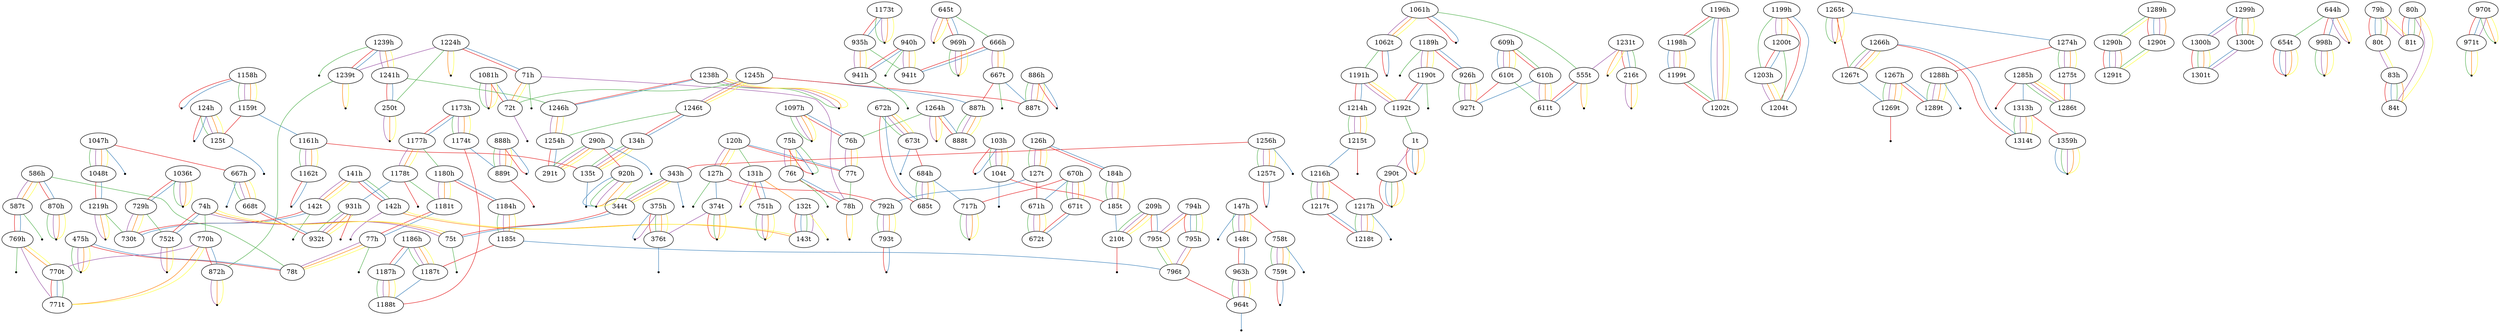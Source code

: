 graph {
edge [colorscheme=set19];
	"1036t"	--	"729h"	[color=1];
	"1036t"	--	"729h"	[color=2];
	"1036t"	--	"-1"	[len=0.75,color=3];
	"1036t"	--	"-1"	[len=0.75,color=4];
	"1036t"	--	"-1"	[len=0.75,color=5];
	"1036t"	--	"-1"	[len=0.75,color=6];
	"103h"	--	"104t"	[color=3];
	"103h"	--	"104t"	[color=4];
	"103h"	--	"104t"	[color=5];
	"103h"	--	"104t"	[color=6];
	"103h"	--	"-2"	[len=0.75,color=1];
	"103h"	--	"-2"	[len=0.75,color=2];
	"1047h"	--	"1048t"	[color=3];
	"1047h"	--	"1048t"	[color=4];
	"1047h"	--	"1048t"	[color=5];
	"1047h"	--	"1048t"	[color=6];
	"1047h"	--	"667h"	[color=1];
	"1047h"	--	"-3"	[len=0.75,color=2];
	"1048t"	--	"1219h"	[color=1];
	"1048t"	--	"1219h"	[color=2];
	"104t"	--	"185t"	[color=1];
	"104t"	--	"-4"	[len=0.75,color=2];
	"1061h"	--	"1062t"	[color=4];
	"1061h"	--	"1062t"	[color=5];
	"1061h"	--	"1062t"	[color=6];
	"1061h"	--	"555t"	[color=3];
	"1061h"	--	"-5"	[len=0.75,color=1];
	"1061h"	--	"-5"	[len=0.75,color=2];
	"1062t"	--	"1191h"	[color=3];
	"1062t"	--	"-6"	[len=0.75,color=1];
	"1062t"	--	"-6"	[len=0.75,color=2];
	"1081h"	--	"72t"	[color=1];
	"1081h"	--	"72t"	[color=2];
	"1081h"	--	"-7"	[len=0.75,color=3];
	"1081h"	--	"-7"	[len=0.75,color=4];
	"1081h"	--	"-7"	[len=0.75,color=5];
	"1081h"	--	"-7"	[len=0.75,color=6];
	"1097h"	--	"76h"	[color=1];
	"1097h"	--	"76h"	[color=2];
	"1097h"	--	"-8"	[len=0.75,color=3];
	"1097h"	--	"-8"	[len=0.75,color=4];
	"1097h"	--	"-8"	[len=0.75,color=5];
	"1097h"	--	"-8"	[len=0.75,color=6];
	"1158h"	--	"1159t"	[color=3];
	"1158h"	--	"1159t"	[color=4];
	"1158h"	--	"1159t"	[color=5];
	"1158h"	--	"1159t"	[color=6];
	"1158h"	--	"-9"	[len=0.75,color=1];
	"1158h"	--	"-9"	[len=0.75,color=2];
	"1159t"	--	"1161h"	[color=2];
	"1159t"	--	"125t"	[color=1];
	"1161h"	--	"1162t"	[color=3];
	"1161h"	--	"1162t"	[color=4];
	"1161h"	--	"1162t"	[color=5];
	"1161h"	--	"1162t"	[color=6];
	"1161h"	--	"135t"	[color=1];
	"1162t"	--	"-10"	[len=0.75,color=1];
	"1162t"	--	"-10"	[len=0.75,color=2];
	"1173h"	--	"1174t"	[color=3];
	"1173h"	--	"1174t"	[color=4];
	"1173h"	--	"1174t"	[color=5];
	"1173h"	--	"1174t"	[color=6];
	"1173h"	--	"1177h"	[color=1];
	"1173h"	--	"1177h"	[color=2];
	"1173t"	--	"935h"	[color=1];
	"1173t"	--	"935h"	[color=2];
	"1173t"	--	"-11"	[len=0.75,color=3];
	"1173t"	--	"-11"	[len=0.75,color=4];
	"1173t"	--	"-11"	[len=0.75,color=5];
	"1173t"	--	"-11"	[len=0.75,color=6];
	"1174t"	--	"1188t"	[color=1];
	"1174t"	--	"889t"	[color=2];
	"1177h"	--	"1178t"	[color=4];
	"1177h"	--	"1178t"	[color=5];
	"1177h"	--	"1178t"	[color=6];
	"1177h"	--	"1180h"	[color=3];
	"1178t"	--	"1181t"	[color=3];
	"1178t"	--	"931h"	[color=2];
	"1178t"	--	"-12"	[len=0.75,color=1];
	"1180h"	--	"1181t"	[color=4];
	"1180h"	--	"1181t"	[color=5];
	"1180h"	--	"1181t"	[color=6];
	"1180h"	--	"1184h"	[color=1];
	"1180h"	--	"1184h"	[color=2];
	"1181t"	--	"77h"	[color=1];
	"1181t"	--	"77h"	[color=2];
	"1184h"	--	"1185t"	[color=3];
	"1184h"	--	"1185t"	[color=4];
	"1184h"	--	"1185t"	[color=5];
	"1184h"	--	"1185t"	[color=6];
	"1185t"	--	"1187t"	[color=1];
	"1185t"	--	"796t"	[color=2];
	"1186h"	--	"1187h"	[color=1];
	"1186h"	--	"1187h"	[color=2];
	"1186h"	--	"1187t"	[color=3];
	"1186h"	--	"1187t"	[color=4];
	"1186h"	--	"1187t"	[color=5];
	"1186h"	--	"1187t"	[color=6];
	"1187h"	--	"1188t"	[color=3];
	"1187h"	--	"1188t"	[color=4];
	"1187h"	--	"1188t"	[color=5];
	"1187h"	--	"1188t"	[color=6];
	"1187t"	--	"1188t"	[color=2];
	"1189h"	--	"1190t"	[color=4];
	"1189h"	--	"1190t"	[color=5];
	"1189h"	--	"1190t"	[color=6];
	"1189h"	--	"926h"	[color=1];
	"1189h"	--	"926h"	[color=2];
	"1189h"	--	"-13"	[len=0.75,color=3];
	"1190t"	--	"1192t"	[color=1];
	"1190t"	--	"1192t"	[color=2];
	"1190t"	--	"-14"	[len=0.75,color=3];
	"1191h"	--	"1192t"	[color=4];
	"1191h"	--	"1192t"	[color=5];
	"1191h"	--	"1192t"	[color=6];
	"1191h"	--	"1214h"	[color=1];
	"1191h"	--	"1214h"	[color=2];
	"1192t"	--	"1t"	[color=3];
	"1196h"	--	"1198h"	[color=1];
	"1196h"	--	"1198h"	[color=3];
	"1196h"	--	"1202t"	[color=2];
	"1196h"	--	"1202t"	[color=4];
	"1196h"	--	"1202t"	[color=5];
	"1196h"	--	"1202t"	[color=6];
	"1198h"	--	"1199t"	[color=2];
	"1198h"	--	"1199t"	[color=4];
	"1198h"	--	"1199t"	[color=5];
	"1198h"	--	"1199t"	[color=6];
	"1199h"	--	"1200t"	[color=4];
	"1199h"	--	"1200t"	[color=5];
	"1199h"	--	"1200t"	[color=6];
	"1199h"	--	"1203h"	[color=3];
	"1199h"	--	"1204t"	[color=1];
	"1199h"	--	"1204t"	[color=2];
	"1199t"	--	"1202t"	[color=1];
	"1199t"	--	"1202t"	[color=3];
	"1200t"	--	"1203h"	[color=1];
	"1200t"	--	"1203h"	[color=2];
	"1200t"	--	"1204t"	[color=3];
	"1203h"	--	"1204t"	[color=4];
	"1203h"	--	"1204t"	[color=5];
	"1203h"	--	"1204t"	[color=6];
	"120h"	--	"127h"	[color=4];
	"120h"	--	"127h"	[color=5];
	"120h"	--	"127h"	[color=6];
	"120h"	--	"131h"	[color=3];
	"120h"	--	"77t"	[color=1];
	"120h"	--	"77t"	[color=2];
	"1214h"	--	"1215t"	[color=3];
	"1214h"	--	"1215t"	[color=4];
	"1214h"	--	"1215t"	[color=5];
	"1214h"	--	"1215t"	[color=6];
	"1215t"	--	"1216h"	[color=2];
	"1215t"	--	"-15"	[len=0.75,color=1];
	"1216h"	--	"1217h"	[color=1];
	"1216h"	--	"1217t"	[color=3];
	"1216h"	--	"1217t"	[color=4];
	"1216h"	--	"1217t"	[color=5];
	"1216h"	--	"1217t"	[color=6];
	"1217h"	--	"1218t"	[color=3];
	"1217h"	--	"1218t"	[color=4];
	"1217h"	--	"1218t"	[color=5];
	"1217h"	--	"1218t"	[color=6];
	"1217h"	--	"-16"	[len=0.75,color=2];
	"1217t"	--	"1218t"	[color=1];
	"1217t"	--	"1218t"	[color=2];
	"1219h"	--	"730t"	[color=3];
	"1219h"	--	"-17"	[len=0.75,color=4];
	"1219h"	--	"-17"	[len=0.75,color=5];
	"1219h"	--	"-17"	[len=0.75,color=6];
	"1224h"	--	"1239t"	[color=4];
	"1224h"	--	"250t"	[color=3];
	"1224h"	--	"71h"	[color=1];
	"1224h"	--	"71h"	[color=2];
	"1224h"	--	"-18"	[len=0.75,color=5];
	"1224h"	--	"-18"	[len=0.75,color=6];
	"1231t"	--	"216t"	[color=1];
	"1231t"	--	"216t"	[color=2];
	"1231t"	--	"216t"	[color=3];
	"1231t"	--	"555t"	[color=4];
	"1231t"	--	"-19"	[len=0.75,color=5];
	"1231t"	--	"-19"	[len=0.75,color=6];
	"1238h"	--	"1246h"	[color=1];
	"1238h"	--	"1246h"	[color=2];
	"1238h"	--	"-20"	[len=0.75,color=3];
	"1238h"	--	"-20"	[len=0.75,color=4];
	"1238h"	--	"-20"	[len=0.75,color=5];
	"1238h"	--	"-20"	[len=0.75,color=6];
	"1239h"	--	"1239t"	[color=1];
	"1239h"	--	"1239t"	[color=2];
	"1239h"	--	"1241h"	[color=4];
	"1239h"	--	"1241h"	[color=5];
	"1239h"	--	"1241h"	[color=6];
	"1239h"	--	"-21"	[len=0.75,color=3];
	"1239t"	--	"872h"	[color=3];
	"1239t"	--	"-22"	[len=0.75,color=5];
	"1239t"	--	"-22"	[len=0.75,color=6];
	"1241h"	--	"1246h"	[color=3];
	"1241h"	--	"250t"	[color=1];
	"1241h"	--	"250t"	[color=2];
	"1245h"	--	"1246t"	[color=4];
	"1245h"	--	"1246t"	[color=5];
	"1245h"	--	"1246t"	[color=6];
	"1245h"	--	"72t"	[color=3];
	"1245h"	--	"887h"	[color=2];
	"1245h"	--	"887t"	[color=1];
	"1246h"	--	"1254h"	[color=4];
	"1246h"	--	"1254h"	[color=5];
	"1246h"	--	"1254h"	[color=6];
	"1246t"	--	"1254h"	[color=3];
	"1246t"	--	"134h"	[color=1];
	"1246t"	--	"134h"	[color=2];
	"124h"	--	"125t"	[color=3];
	"124h"	--	"125t"	[color=4];
	"124h"	--	"125t"	[color=5];
	"124h"	--	"125t"	[color=6];
	"124h"	--	"-23"	[len=0.75,color=1];
	"124h"	--	"-23"	[len=0.75,color=2];
	"1254h"	--	"291t"	[color=1];
	"1254h"	--	"291t"	[color=2];
	"1256h"	--	"1257t"	[color=3];
	"1256h"	--	"1257t"	[color=4];
	"1256h"	--	"1257t"	[color=5];
	"1256h"	--	"1257t"	[color=6];
	"1256h"	--	"343h"	[color=1];
	"1256h"	--	"-24"	[len=0.75,color=2];
	"1257t"	--	"-25"	[len=0.75,color=1];
	"1257t"	--	"-25"	[len=0.75,color=2];
	"125t"	--	"-26"	[len=0.75,color=2];
	"1264h"	--	"76h"	[color=3];
	"1264h"	--	"888t"	[color=1];
	"1264h"	--	"888t"	[color=2];
	"1264h"	--	"-27"	[len=0.75,color=4];
	"1264h"	--	"-27"	[len=0.75,color=5];
	"1264h"	--	"-27"	[len=0.75,color=6];
	"1265t"	--	"1267t"	[color=1];
	"1265t"	--	"1274h"	[color=2];
	"1265t"	--	"-28"	[len=0.75,color=3];
	"1265t"	--	"-28"	[len=0.75,color=4];
	"1265t"	--	"-28"	[len=0.75,color=5];
	"1265t"	--	"-28"	[len=0.75,color=6];
	"1266h"	--	"1267t"	[color=3];
	"1266h"	--	"1267t"	[color=4];
	"1266h"	--	"1267t"	[color=5];
	"1266h"	--	"1267t"	[color=6];
	"1266h"	--	"1314t"	[color=1];
	"1266h"	--	"1314t"	[color=2];
	"1267h"	--	"1269t"	[color=3];
	"1267h"	--	"1269t"	[color=4];
	"1267h"	--	"1269t"	[color=5];
	"1267h"	--	"1269t"	[color=6];
	"1267h"	--	"1289t"	[color=1];
	"1267h"	--	"1289t"	[color=2];
	"1267t"	--	"1269t"	[color=2];
	"1269t"	--	"-29"	[len=0.75,color=1];
	"126h"	--	"127t"	[color=3];
	"126h"	--	"127t"	[color=4];
	"126h"	--	"127t"	[color=5];
	"126h"	--	"127t"	[color=6];
	"126h"	--	"184h"	[color=1];
	"126h"	--	"184h"	[color=2];
	"1274h"	--	"1275t"	[color=3];
	"1274h"	--	"1275t"	[color=4];
	"1274h"	--	"1275t"	[color=5];
	"1274h"	--	"1275t"	[color=6];
	"1274h"	--	"1288h"	[color=1];
	"1275t"	--	"1286t"	[color=1];
	"1275t"	--	"1286t"	[color=2];
	"127h"	--	"374t"	[color=2];
	"127h"	--	"792h"	[color=1];
	"127h"	--	"-30"	[len=0.75,color=3];
	"127t"	--	"671h"	[color=1];
	"127t"	--	"792h"	[color=2];
	"1285h"	--	"1286t"	[color=3];
	"1285h"	--	"1286t"	[color=4];
	"1285h"	--	"1286t"	[color=5];
	"1285h"	--	"1286t"	[color=6];
	"1285h"	--	"1313h"	[color=2];
	"1285h"	--	"-31"	[len=0.75,color=1];
	"1288h"	--	"1289t"	[color=3];
	"1288h"	--	"1289t"	[color=4];
	"1288h"	--	"1289t"	[color=5];
	"1288h"	--	"1289t"	[color=6];
	"1288h"	--	"-32"	[len=0.75,color=2];
	"1289h"	--	"1290h"	[color=3];
	"1289h"	--	"1290h"	[color=6];
	"1289h"	--	"1290t"	[color=1];
	"1289h"	--	"1290t"	[color=2];
	"1289h"	--	"1290t"	[color=4];
	"1289h"	--	"1290t"	[color=5];
	"1290h"	--	"1291t"	[color=1];
	"1290h"	--	"1291t"	[color=2];
	"1290h"	--	"1291t"	[color=4];
	"1290h"	--	"1291t"	[color=5];
	"1290t"	--	"1291t"	[color=3];
	"1290t"	--	"1291t"	[color=6];
	"1299h"	--	"1300h"	[color=2];
	"1299h"	--	"1300h"	[color=4];
	"1299h"	--	"1300t"	[color=1];
	"1299h"	--	"1300t"	[color=3];
	"1299h"	--	"1300t"	[color=5];
	"1299h"	--	"1300t"	[color=6];
	"1300h"	--	"1301t"	[color=1];
	"1300h"	--	"1301t"	[color=3];
	"1300h"	--	"1301t"	[color=5];
	"1300h"	--	"1301t"	[color=6];
	"1300t"	--	"1301t"	[color=2];
	"1300t"	--	"1301t"	[color=4];
	"1313h"	--	"1314t"	[color=3];
	"1313h"	--	"1314t"	[color=4];
	"1313h"	--	"1314t"	[color=5];
	"1313h"	--	"1314t"	[color=6];
	"1313h"	--	"1359h"	[color=1];
	"131h"	--	"132t"	[color=5];
	"131h"	--	"751h"	[color=1];
	"131h"	--	"751h"	[color=2];
	"131h"	--	"-33"	[len=0.75,color=4];
	"131h"	--	"-33"	[len=0.75,color=6];
	"132t"	--	"143t"	[color=1];
	"132t"	--	"143t"	[color=2];
	"132t"	--	"143t"	[color=3];
	"132t"	--	"143t"	[color=4];
	"132t"	--	"-34"	[len=0.75,color=6];
	"134h"	--	"135t"	[color=3];
	"134h"	--	"135t"	[color=4];
	"134h"	--	"135t"	[color=5];
	"134h"	--	"135t"	[color=6];
	"1359h"	--	"-35"	[len=0.75,color=2];
	"1359h"	--	"-35"	[len=0.75,color=3];
	"1359h"	--	"-35"	[len=0.75,color=4];
	"1359h"	--	"-35"	[len=0.75,color=5];
	"1359h"	--	"-35"	[len=0.75,color=6];
	"135t"	--	"-36"	[len=0.75,color=2];
	"141h"	--	"142h"	[color=1];
	"141h"	--	"142h"	[color=2];
	"141h"	--	"142h"	[color=3];
	"141h"	--	"142t"	[color=4];
	"141h"	--	"142t"	[color=5];
	"141h"	--	"142t"	[color=6];
	"142h"	--	"143t"	[color=5];
	"142h"	--	"143t"	[color=6];
	"142h"	--	"-37"	[len=0.75,color=4];
	"142t"	--	"730t"	[color=1];
	"142t"	--	"730t"	[color=2];
	"142t"	--	"-38"	[len=0.75,color=3];
	"147h"	--	"148t"	[color=3];
	"147h"	--	"148t"	[color=4];
	"147h"	--	"148t"	[color=5];
	"147h"	--	"148t"	[color=6];
	"147h"	--	"758t"	[color=1];
	"147h"	--	"-39"	[len=0.75,color=2];
	"148t"	--	"963h"	[color=1];
	"148t"	--	"963h"	[color=2];
	"184h"	--	"185t"	[color=3];
	"184h"	--	"185t"	[color=4];
	"184h"	--	"185t"	[color=5];
	"184h"	--	"185t"	[color=6];
	"185t"	--	"210t"	[color=2];
	"1t"	--	"290t"	[color=4];
	"1t"	--	"-40"	[len=0.75,color=1];
	"1t"	--	"-40"	[len=0.75,color=2];
	"1t"	--	"-40"	[len=0.75,color=5];
	"1t"	--	"-40"	[len=0.75,color=6];
	"209h"	--	"210t"	[color=3];
	"209h"	--	"210t"	[color=4];
	"209h"	--	"210t"	[color=5];
	"209h"	--	"210t"	[color=6];
	"209h"	--	"795t"	[color=1];
	"209h"	--	"795t"	[color=2];
	"210t"	--	"-41"	[len=0.75,color=1];
	"216t"	--	"-42"	[len=0.75,color=4];
	"216t"	--	"-42"	[len=0.75,color=5];
	"216t"	--	"-42"	[len=0.75,color=6];
	"250t"	--	"-43"	[len=0.75,color=4];
	"250t"	--	"-43"	[len=0.75,color=5];
	"250t"	--	"-43"	[len=0.75,color=6];
	"290h"	--	"291t"	[color=3];
	"290h"	--	"291t"	[color=4];
	"290h"	--	"291t"	[color=5];
	"290h"	--	"291t"	[color=6];
	"290h"	--	"920h"	[color=1];
	"290h"	--	"-44"	[len=0.75,color=2];
	"290t"	--	"-45"	[len=0.75,color=1];
	"290t"	--	"-45"	[len=0.75,color=2];
	"290t"	--	"-45"	[len=0.75,color=3];
	"290t"	--	"-45"	[len=0.75,color=5];
	"290t"	--	"-45"	[len=0.75,color=6];
	"343h"	--	"344t"	[color=3];
	"343h"	--	"344t"	[color=4];
	"343h"	--	"344t"	[color=5];
	"343h"	--	"344t"	[color=6];
	"343h"	--	"-46"	[len=0.75,color=2];
	"344t"	--	"75t"	[color=1];
	"344t"	--	"75t"	[color=2];
	"374t"	--	"376t"	[color=4];
	"374t"	--	"-47"	[len=0.75,color=1];
	"374t"	--	"-47"	[len=0.75,color=3];
	"374t"	--	"-47"	[len=0.75,color=5];
	"374t"	--	"-47"	[len=0.75,color=6];
	"375h"	--	"376t"	[color=1];
	"375h"	--	"376t"	[color=3];
	"375h"	--	"376t"	[color=5];
	"375h"	--	"376t"	[color=6];
	"375h"	--	"-48"	[len=0.75,color=2];
	"375h"	--	"-48"	[len=0.75,color=4];
	"376t"	--	"-49"	[len=0.75,color=2];
	"475h"	--	"78t"	[color=1];
	"475h"	--	"78t"	[color=2];
	"475h"	--	"-50"	[len=0.75,color=3];
	"475h"	--	"-50"	[len=0.75,color=4];
	"475h"	--	"-50"	[len=0.75,color=5];
	"475h"	--	"-50"	[len=0.75,color=6];
	"555t"	--	"611t"	[color=1];
	"555t"	--	"611t"	[color=2];
	"555t"	--	"-51"	[len=0.75,color=5];
	"555t"	--	"-51"	[len=0.75,color=6];
	"586h"	--	"587t"	[color=4];
	"586h"	--	"587t"	[color=5];
	"586h"	--	"587t"	[color=6];
	"586h"	--	"78t"	[color=3];
	"586h"	--	"870h"	[color=1];
	"586h"	--	"870h"	[color=2];
	"587t"	--	"769h"	[color=1];
	"587t"	--	"769h"	[color=2];
	"587t"	--	"-52"	[len=0.75,color=3];
	"609h"	--	"610h"	[color=1];
	"609h"	--	"610h"	[color=3];
	"609h"	--	"610t"	[color=2];
	"609h"	--	"610t"	[color=4];
	"609h"	--	"610t"	[color=5];
	"609h"	--	"610t"	[color=6];
	"610h"	--	"611t"	[color=4];
	"610h"	--	"611t"	[color=5];
	"610h"	--	"611t"	[color=6];
	"610h"	--	"927t"	[color=2];
	"610t"	--	"611t"	[color=3];
	"610t"	--	"927t"	[color=1];
	"644h"	--	"654t"	[color=3];
	"644h"	--	"998h"	[color=1];
	"644h"	--	"998h"	[color=2];
	"644h"	--	"-53"	[len=0.75,color=4];
	"644h"	--	"-53"	[len=0.75,color=5];
	"644h"	--	"-53"	[len=0.75,color=6];
	"645t"	--	"666h"	[color=3];
	"645t"	--	"969h"	[color=1];
	"645t"	--	"969h"	[color=2];
	"645t"	--	"-54"	[len=0.75,color=4];
	"645t"	--	"-54"	[len=0.75,color=5];
	"645t"	--	"-54"	[len=0.75,color=6];
	"654t"	--	"-55"	[len=0.75,color=1];
	"654t"	--	"-55"	[len=0.75,color=2];
	"654t"	--	"-55"	[len=0.75,color=4];
	"654t"	--	"-55"	[len=0.75,color=5];
	"654t"	--	"-55"	[len=0.75,color=6];
	"666h"	--	"667t"	[color=4];
	"666h"	--	"667t"	[color=5];
	"666h"	--	"667t"	[color=6];
	"666h"	--	"941t"	[color=1];
	"666h"	--	"941t"	[color=2];
	"667h"	--	"668t"	[color=3];
	"667h"	--	"668t"	[color=4];
	"667h"	--	"668t"	[color=5];
	"667h"	--	"668t"	[color=6];
	"667h"	--	"-56"	[len=0.75,color=2];
	"667t"	--	"887h"	[color=1];
	"667t"	--	"887t"	[color=2];
	"667t"	--	"-57"	[len=0.75,color=3];
	"668t"	--	"932t"	[color=1];
	"668t"	--	"932t"	[color=2];
	"670h"	--	"671h"	[color=2];
	"670h"	--	"671t"	[color=3];
	"670h"	--	"671t"	[color=4];
	"670h"	--	"671t"	[color=5];
	"670h"	--	"671t"	[color=6];
	"670h"	--	"717h"	[color=1];
	"671h"	--	"672t"	[color=3];
	"671h"	--	"672t"	[color=4];
	"671h"	--	"672t"	[color=5];
	"671h"	--	"672t"	[color=6];
	"671t"	--	"672t"	[color=1];
	"671t"	--	"672t"	[color=2];
	"672h"	--	"673t"	[color=3];
	"672h"	--	"673t"	[color=4];
	"672h"	--	"673t"	[color=5];
	"672h"	--	"673t"	[color=6];
	"672h"	--	"685t"	[color=1];
	"672h"	--	"685t"	[color=2];
	"673t"	--	"684h"	[color=1];
	"673t"	--	"-58"	[len=0.75,color=2];
	"684h"	--	"685t"	[color=3];
	"684h"	--	"685t"	[color=4];
	"684h"	--	"685t"	[color=5];
	"684h"	--	"685t"	[color=6];
	"684h"	--	"717h"	[color=2];
	"717h"	--	"-59"	[len=0.75,color=3];
	"717h"	--	"-59"	[len=0.75,color=4];
	"717h"	--	"-59"	[len=0.75,color=5];
	"717h"	--	"-59"	[len=0.75,color=6];
	"71h"	--	"72t"	[color=5];
	"71h"	--	"72t"	[color=6];
	"71h"	--	"78h"	[color=4];
	"71h"	--	"-60"	[len=0.75,color=3];
	"729h"	--	"730t"	[color=4];
	"729h"	--	"730t"	[color=5];
	"729h"	--	"730t"	[color=6];
	"729h"	--	"752t"	[color=3];
	"72t"	--	"-61"	[len=0.75,color=4];
	"74h"	--	"752t"	[color=1];
	"74h"	--	"752t"	[color=2];
	"74h"	--	"75t"	[color=4];
	"74h"	--	"75t"	[color=5];
	"74h"	--	"75t"	[color=6];
	"74h"	--	"770h"	[color=3];
	"751h"	--	"-62"	[len=0.75,color=3];
	"751h"	--	"-62"	[len=0.75,color=4];
	"751h"	--	"-62"	[len=0.75,color=5];
	"751h"	--	"-62"	[len=0.75,color=6];
	"752t"	--	"-63"	[len=0.75,color=4];
	"752t"	--	"-63"	[len=0.75,color=5];
	"752t"	--	"-63"	[len=0.75,color=6];
	"758t"	--	"759t"	[color=3];
	"758t"	--	"759t"	[color=4];
	"758t"	--	"759t"	[color=5];
	"758t"	--	"759t"	[color=6];
	"758t"	--	"-64"	[len=0.75,color=2];
	"759t"	--	"-65"	[len=0.75,color=1];
	"759t"	--	"-65"	[len=0.75,color=2];
	"75h"	--	"76t"	[color=4];
	"75h"	--	"76t"	[color=5];
	"75h"	--	"76t"	[color=6];
	"75h"	--	"-66"	[len=0.75,color=1];
	"75h"	--	"-66"	[len=0.75,color=2];
	"75h"	--	"-66"	[len=0.75,color=3];
	"75t"	--	"-67"	[len=0.75,color=3];
	"769h"	--	"770t"	[color=5];
	"769h"	--	"770t"	[color=6];
	"769h"	--	"771t"	[color=4];
	"769h"	--	"-68"	[len=0.75,color=3];
	"76h"	--	"77t"	[color=4];
	"76h"	--	"77t"	[color=5];
	"76h"	--	"77t"	[color=6];
	"76t"	--	"78h"	[color=1];
	"76t"	--	"78h"	[color=2];
	"76t"	--	"-69"	[len=0.75,color=3];
	"770h"	--	"770t"	[color=4];
	"770h"	--	"771t"	[color=5];
	"770h"	--	"771t"	[color=6];
	"770h"	--	"872h"	[color=1];
	"770h"	--	"872h"	[color=2];
	"770t"	--	"771t"	[color=1];
	"770t"	--	"771t"	[color=2];
	"770t"	--	"771t"	[color=3];
	"77h"	--	"78t"	[color=4];
	"77h"	--	"78t"	[color=5];
	"77h"	--	"78t"	[color=6];
	"77h"	--	"-70"	[len=0.75,color=3];
	"77t"	--	"78h"	[color=3];
	"78h"	--	"-71"	[len=0.75,color=5];
	"78h"	--	"-71"	[len=0.75,color=6];
	"792h"	--	"793t"	[color=3];
	"792h"	--	"793t"	[color=4];
	"792h"	--	"793t"	[color=5];
	"792h"	--	"793t"	[color=6];
	"793t"	--	"-72"	[len=0.75,color=1];
	"793t"	--	"-72"	[len=0.75,color=2];
	"794h"	--	"795h"	[color=1];
	"794h"	--	"795h"	[color=2];
	"794h"	--	"795h"	[color=3];
	"794h"	--	"795h"	[color=6];
	"794h"	--	"795t"	[color=4];
	"794h"	--	"795t"	[color=5];
	"795h"	--	"796t"	[color=4];
	"795h"	--	"796t"	[color=5];
	"795t"	--	"796t"	[color=3];
	"795t"	--	"796t"	[color=6];
	"796t"	--	"964t"	[color=1];
	"79h"	--	"80t"	[color=1];
	"79h"	--	"80t"	[color=2];
	"79h"	--	"80t"	[color=3];
	"79h"	--	"80t"	[color=5];
	"79h"	--	"81t"	[color=4];
	"79h"	--	"81t"	[color=6];
	"80h"	--	"81t"	[color=1];
	"80h"	--	"81t"	[color=2];
	"80h"	--	"81t"	[color=3];
	"80h"	--	"81t"	[color=5];
	"80h"	--	"84t"	[color=4];
	"80h"	--	"84t"	[color=6];
	"80t"	--	"83h"	[color=4];
	"80t"	--	"83h"	[color=6];
	"83h"	--	"84t"	[color=1];
	"83h"	--	"84t"	[color=2];
	"83h"	--	"84t"	[color=3];
	"83h"	--	"84t"	[color=5];
	"870h"	--	"-73"	[len=0.75,color=3];
	"870h"	--	"-73"	[len=0.75,color=4];
	"870h"	--	"-73"	[len=0.75,color=5];
	"870h"	--	"-73"	[len=0.75,color=6];
	"872h"	--	"-74"	[len=0.75,color=4];
	"872h"	--	"-74"	[len=0.75,color=5];
	"872h"	--	"-74"	[len=0.75,color=6];
	"886h"	--	"887t"	[color=3];
	"886h"	--	"887t"	[color=4];
	"886h"	--	"887t"	[color=5];
	"886h"	--	"887t"	[color=6];
	"886h"	--	"-75"	[len=0.75,color=1];
	"886h"	--	"-75"	[len=0.75,color=2];
	"887h"	--	"888t"	[color=3];
	"887h"	--	"888t"	[color=4];
	"887h"	--	"888t"	[color=5];
	"887h"	--	"888t"	[color=6];
	"888h"	--	"889t"	[color=3];
	"888h"	--	"889t"	[color=4];
	"888h"	--	"889t"	[color=5];
	"888h"	--	"889t"	[color=6];
	"888h"	--	"-76"	[len=0.75,color=1];
	"888h"	--	"-76"	[len=0.75,color=2];
	"889t"	--	"-77"	[len=0.75,color=1];
	"920h"	--	"-78"	[len=0.75,color=2];
	"920h"	--	"-78"	[len=0.75,color=3];
	"920h"	--	"-78"	[len=0.75,color=4];
	"920h"	--	"-78"	[len=0.75,color=5];
	"920h"	--	"-78"	[len=0.75,color=6];
	"926h"	--	"927t"	[color=3];
	"926h"	--	"927t"	[color=4];
	"926h"	--	"927t"	[color=5];
	"926h"	--	"927t"	[color=6];
	"931h"	--	"932t"	[color=3];
	"931h"	--	"932t"	[color=4];
	"931h"	--	"932t"	[color=5];
	"931h"	--	"932t"	[color=6];
	"931h"	--	"-79"	[len=0.75,color=1];
	"935h"	--	"941h"	[color=4];
	"935h"	--	"941h"	[color=5];
	"935h"	--	"941h"	[color=6];
	"935h"	--	"941t"	[color=3];
	"940h"	--	"941h"	[color=1];
	"940h"	--	"941h"	[color=2];
	"940h"	--	"941t"	[color=4];
	"940h"	--	"941t"	[color=5];
	"940h"	--	"941t"	[color=6];
	"940h"	--	"-80"	[len=0.75,color=3];
	"941h"	--	"-81"	[len=0.75,color=3];
	"963h"	--	"964t"	[color=3];
	"963h"	--	"964t"	[color=4];
	"963h"	--	"964t"	[color=5];
	"963h"	--	"964t"	[color=6];
	"964t"	--	"-82"	[len=0.75,color=2];
	"969h"	--	"-83"	[len=0.75,color=3];
	"969h"	--	"-83"	[len=0.75,color=4];
	"969h"	--	"-83"	[len=0.75,color=5];
	"969h"	--	"-83"	[len=0.75,color=6];
	"970t"	--	"971t"	[color=1];
	"970t"	--	"971t"	[color=2];
	"970t"	--	"971t"	[color=4];
	"970t"	--	"-84"	[len=0.75,color=3];
	"970t"	--	"-84"	[len=0.75,color=5];
	"970t"	--	"-84"	[len=0.75,color=6];
	"971t"	--	"-85"	[len=0.75,color=3];
	"971t"	--	"-85"	[len=0.75,color=5];
	"971t"	--	"-85"	[len=0.75,color=6];
	"998h"	--	"-86"	[len=0.75,color=3];
	"998h"	--	"-86"	[len=0.75,color=4];
	"998h"	--	"-86"	[len=0.75,color=5];
	"998h"	--	"-86"	[len=0.75,color=6];
	"-86"	[shape=point,color=black];
	"-85"	[shape=point,color=black];
	"-84"	[shape=point,color=black];
	"-83"	[shape=point,color=black];
	"-82"	[shape=point,color=black];
	"-81"	[shape=point,color=black];
	"-80"	[shape=point,color=black];
	"-79"	[shape=point,color=black];
	"-78"	[shape=point,color=black];
	"-77"	[shape=point,color=black];
	"-76"	[shape=point,color=black];
	"-75"	[shape=point,color=black];
	"-74"	[shape=point,color=black];
	"-73"	[shape=point,color=black];
	"-72"	[shape=point,color=black];
	"-71"	[shape=point,color=black];
	"-70"	[shape=point,color=black];
	"-69"	[shape=point,color=black];
	"-68"	[shape=point,color=black];
	"-67"	[shape=point,color=black];
	"-66"	[shape=point,color=black];
	"-65"	[shape=point,color=black];
	"-64"	[shape=point,color=black];
	"-63"	[shape=point,color=black];
	"-62"	[shape=point,color=black];
	"-61"	[shape=point,color=black];
	"-60"	[shape=point,color=black];
	"-59"	[shape=point,color=black];
	"-58"	[shape=point,color=black];
	"-57"	[shape=point,color=black];
	"-56"	[shape=point,color=black];
	"-55"	[shape=point,color=black];
	"-54"	[shape=point,color=black];
	"-53"	[shape=point,color=black];
	"-52"	[shape=point,color=black];
	"-51"	[shape=point,color=black];
	"-50"	[shape=point,color=black];
	"-49"	[shape=point,color=black];
	"-48"	[shape=point,color=black];
	"-47"	[shape=point,color=black];
	"-46"	[shape=point,color=black];
	"-45"	[shape=point,color=black];
	"-44"	[shape=point,color=black];
	"-43"	[shape=point,color=black];
	"-42"	[shape=point,color=black];
	"-41"	[shape=point,color=black];
	"-40"	[shape=point,color=black];
	"-39"	[shape=point,color=black];
	"-38"	[shape=point,color=black];
	"-37"	[shape=point,color=black];
	"-36"	[shape=point,color=black];
	"-35"	[shape=point,color=black];
	"-34"	[shape=point,color=black];
	"-33"	[shape=point,color=black];
	"-32"	[shape=point,color=black];
	"-31"	[shape=point,color=black];
	"-30"	[shape=point,color=black];
	"-29"	[shape=point,color=black];
	"-28"	[shape=point,color=black];
	"-27"	[shape=point,color=black];
	"-26"	[shape=point,color=black];
	"-25"	[shape=point,color=black];
	"-24"	[shape=point,color=black];
	"-23"	[shape=point,color=black];
	"-22"	[shape=point,color=black];
	"-21"	[shape=point,color=black];
	"-20"	[shape=point,color=black];
	"-19"	[shape=point,color=black];
	"-18"	[shape=point,color=black];
	"-17"	[shape=point,color=black];
	"-16"	[shape=point,color=black];
	"-15"	[shape=point,color=black];
	"-14"	[shape=point,color=black];
	"-13"	[shape=point,color=black];
	"-12"	[shape=point,color=black];
	"-11"	[shape=point,color=black];
	"-10"	[shape=point,color=black];
	"-9"	[shape=point,color=black];
	"-8"	[shape=point,color=black];
	"-7"	[shape=point,color=black];
	"-6"	[shape=point,color=black];
	"-5"	[shape=point,color=black];
	"-4"	[shape=point,color=black];
	"-3"	[shape=point,color=black];
	"-2"	[shape=point,color=black];
	"-1"	[shape=point,color=black];
}
